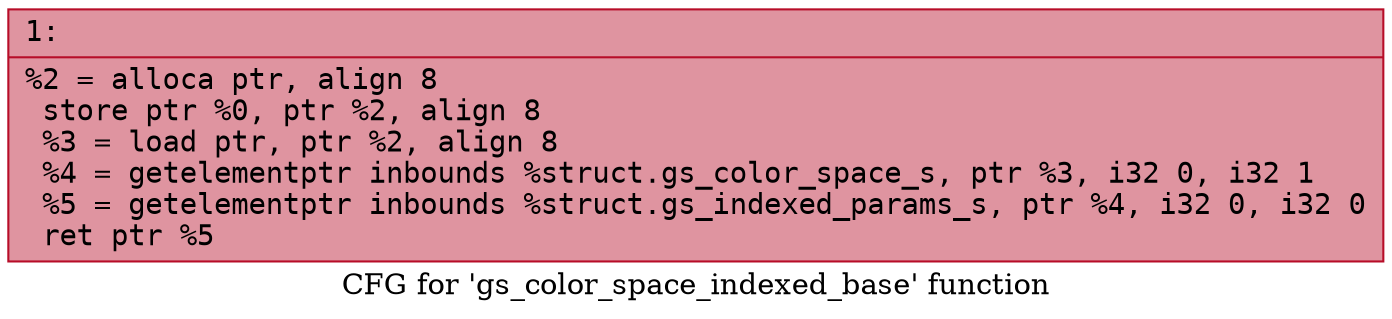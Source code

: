 digraph "CFG for 'gs_color_space_indexed_base' function" {
	label="CFG for 'gs_color_space_indexed_base' function";

	Node0x60000256d0e0 [shape=record,color="#b70d28ff", style=filled, fillcolor="#b70d2870" fontname="Courier",label="{1:\l|  %2 = alloca ptr, align 8\l  store ptr %0, ptr %2, align 8\l  %3 = load ptr, ptr %2, align 8\l  %4 = getelementptr inbounds %struct.gs_color_space_s, ptr %3, i32 0, i32 1\l  %5 = getelementptr inbounds %struct.gs_indexed_params_s, ptr %4, i32 0, i32 0\l  ret ptr %5\l}"];
}
